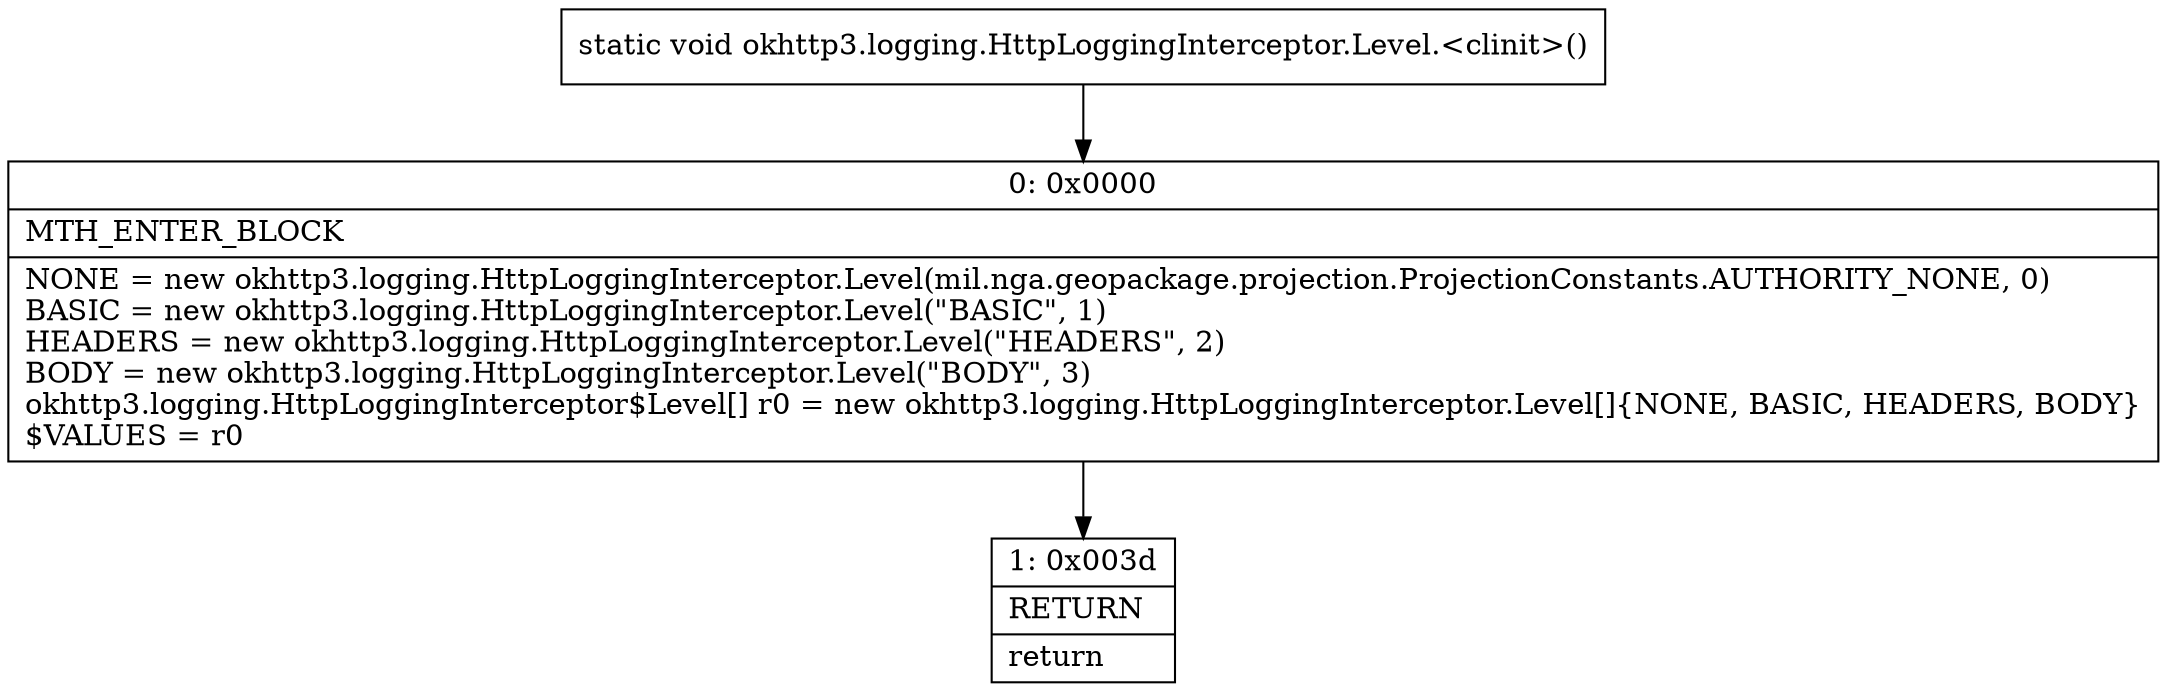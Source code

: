 digraph "CFG forokhttp3.logging.HttpLoggingInterceptor.Level.\<clinit\>()V" {
Node_0 [shape=record,label="{0\:\ 0x0000|MTH_ENTER_BLOCK\l|NONE = new okhttp3.logging.HttpLoggingInterceptor.Level(mil.nga.geopackage.projection.ProjectionConstants.AUTHORITY_NONE, 0)\lBASIC = new okhttp3.logging.HttpLoggingInterceptor.Level(\"BASIC\", 1)\lHEADERS = new okhttp3.logging.HttpLoggingInterceptor.Level(\"HEADERS\", 2)\lBODY = new okhttp3.logging.HttpLoggingInterceptor.Level(\"BODY\", 3)\lokhttp3.logging.HttpLoggingInterceptor$Level[] r0 = new okhttp3.logging.HttpLoggingInterceptor.Level[]\{NONE, BASIC, HEADERS, BODY\}\l$VALUES = r0\l}"];
Node_1 [shape=record,label="{1\:\ 0x003d|RETURN\l|return\l}"];
MethodNode[shape=record,label="{static void okhttp3.logging.HttpLoggingInterceptor.Level.\<clinit\>() }"];
MethodNode -> Node_0;
Node_0 -> Node_1;
}

